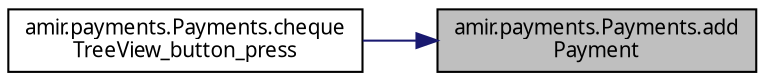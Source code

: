digraph "amir.payments.Payments.addPayment"
{
 // LATEX_PDF_SIZE
  edge [fontname="FreeSans.ttf",fontsize="10",labelfontname="FreeSans.ttf",labelfontsize="10"];
  node [fontname="FreeSans.ttf",fontsize="10",shape=record];
  rankdir="RL";
  Node1 [label="amir.payments.Payments.add\lPayment",height=0.2,width=0.4,color="black", fillcolor="grey75", style="filled", fontcolor="black",tooltip=" "];
  Node1 -> Node2 [dir="back",color="midnightblue",fontsize="10",style="solid",fontname="FreeSans.ttf"];
  Node2 [label="amir.payments.Payments.cheque\lTreeView_button_press",height=0.2,width=0.4,color="black", fillcolor="white", style="filled",URL="$classamir_1_1payments_1_1_payments.html#aee2ed6cec0e3ba138943ff4157b08449",tooltip=" "];
}
